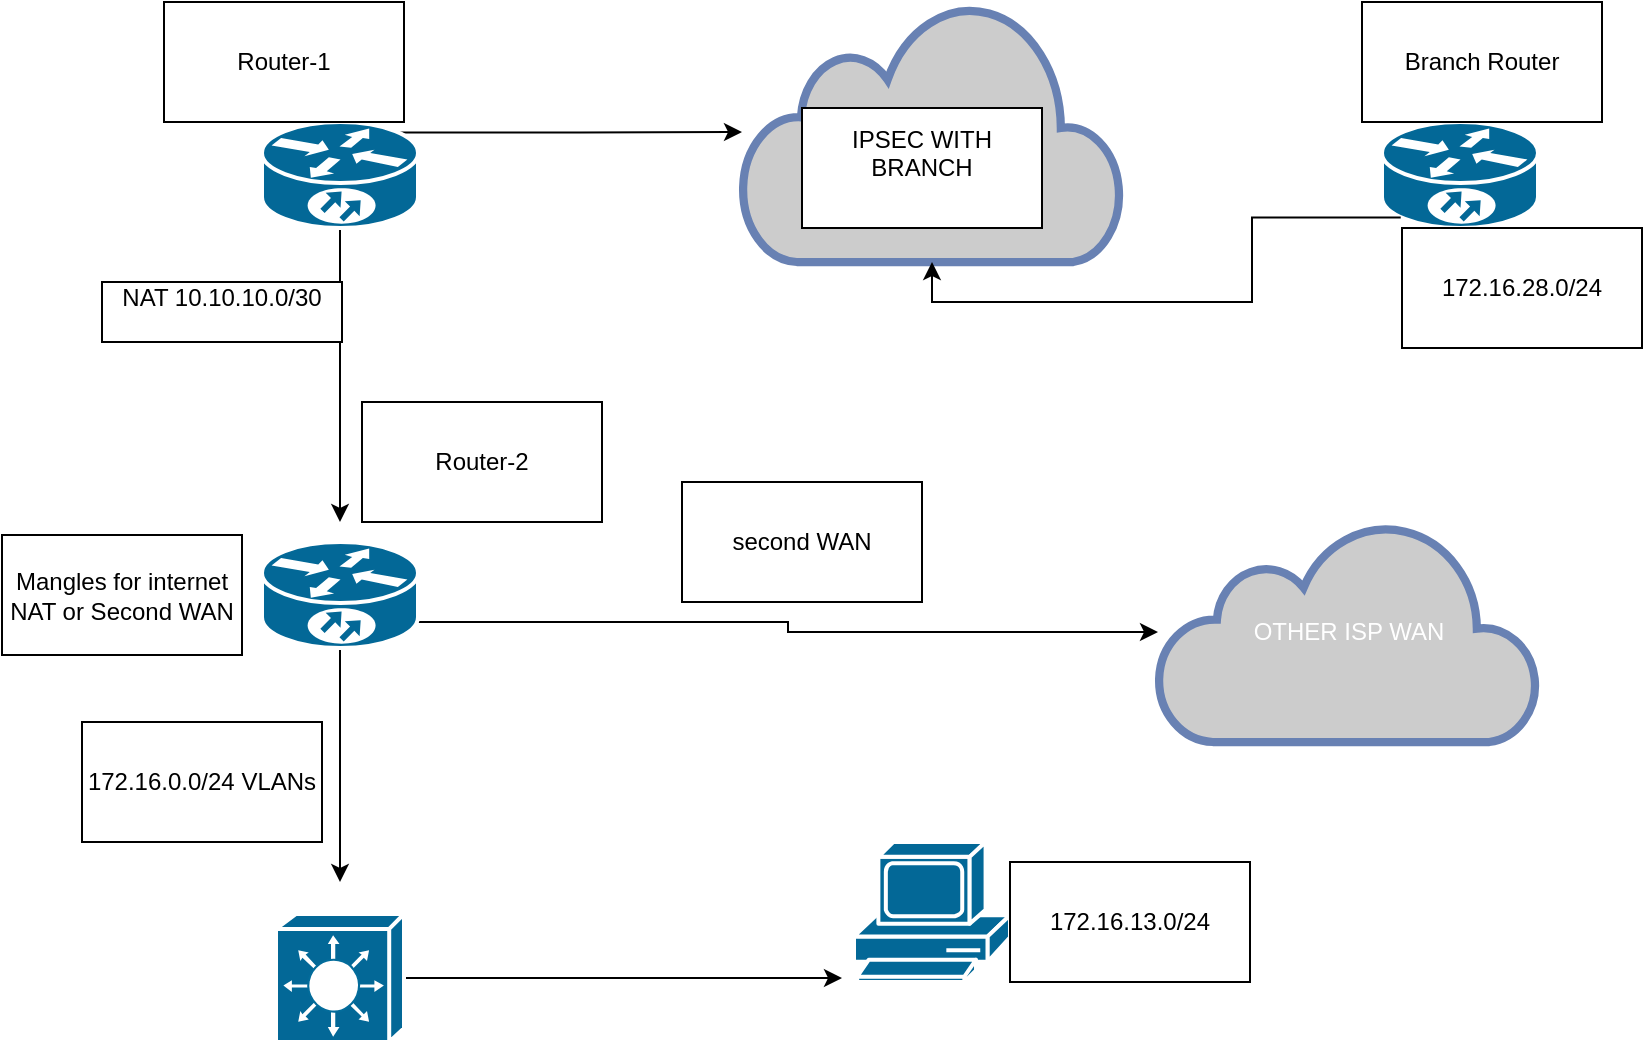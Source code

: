 <mxfile version="25.0.3">
  <diagram name="Page-1" id="CFdCsLWMg9VAJXrINnpR">
    <mxGraphModel dx="2161" dy="656" grid="1" gridSize="10" guides="1" tooltips="1" connect="1" arrows="1" fold="1" page="1" pageScale="1" pageWidth="850" pageHeight="1100" math="0" shadow="0">
      <root>
        <mxCell id="0" />
        <mxCell id="1" parent="0" />
        <mxCell id="9oglRaQjme_YFXIsmbRb-5" style="edgeStyle=orthogonalEdgeStyle;rounded=0;orthogonalLoop=1;jettySize=auto;html=1;exitX=0.5;exitY=1;exitDx=0;exitDy=0;exitPerimeter=0;" edge="1" parent="1" source="9oglRaQjme_YFXIsmbRb-1">
          <mxGeometry relative="1" as="geometry">
            <mxPoint x="149" y="290" as="targetPoint" />
          </mxGeometry>
        </mxCell>
        <mxCell id="9oglRaQjme_YFXIsmbRb-8" style="edgeStyle=orthogonalEdgeStyle;rounded=0;orthogonalLoop=1;jettySize=auto;html=1;exitX=0.88;exitY=0.1;exitDx=0;exitDy=0;exitPerimeter=0;" edge="1" parent="1" source="9oglRaQjme_YFXIsmbRb-1" target="9oglRaQjme_YFXIsmbRb-4">
          <mxGeometry relative="1" as="geometry" />
        </mxCell>
        <mxCell id="9oglRaQjme_YFXIsmbRb-1" value="" style="shape=mxgraph.cisco.routers.10700;sketch=0;html=1;pointerEvents=1;dashed=0;fillColor=#036897;strokeColor=#ffffff;strokeWidth=2;verticalLabelPosition=bottom;verticalAlign=top;align=center;outlineConnect=0;" vertex="1" parent="1">
          <mxGeometry x="110" y="90" width="78" height="53" as="geometry" />
        </mxCell>
        <mxCell id="9oglRaQjme_YFXIsmbRb-14" style="edgeStyle=orthogonalEdgeStyle;rounded=0;orthogonalLoop=1;jettySize=auto;html=1;exitX=0.5;exitY=1;exitDx=0;exitDy=0;exitPerimeter=0;" edge="1" parent="1" source="9oglRaQjme_YFXIsmbRb-2" target="9oglRaQjme_YFXIsmbRb-13">
          <mxGeometry relative="1" as="geometry">
            <Array as="points">
              <mxPoint x="149" y="340" />
              <mxPoint x="373" y="340" />
              <mxPoint x="373" y="345" />
            </Array>
          </mxGeometry>
        </mxCell>
        <mxCell id="9oglRaQjme_YFXIsmbRb-18" style="edgeStyle=orthogonalEdgeStyle;rounded=0;orthogonalLoop=1;jettySize=auto;html=1;exitX=0.5;exitY=1;exitDx=0;exitDy=0;exitPerimeter=0;" edge="1" parent="1" source="9oglRaQjme_YFXIsmbRb-2">
          <mxGeometry relative="1" as="geometry">
            <mxPoint x="149" y="470" as="targetPoint" />
          </mxGeometry>
        </mxCell>
        <mxCell id="9oglRaQjme_YFXIsmbRb-2" value="" style="shape=mxgraph.cisco.routers.10700;sketch=0;html=1;pointerEvents=1;dashed=0;fillColor=#036897;strokeColor=#ffffff;strokeWidth=2;verticalLabelPosition=bottom;verticalAlign=top;align=center;outlineConnect=0;" vertex="1" parent="1">
          <mxGeometry x="110" y="300" width="78" height="53" as="geometry" />
        </mxCell>
        <mxCell id="9oglRaQjme_YFXIsmbRb-3" value="" style="shape=mxgraph.cisco.routers.10700;sketch=0;html=1;pointerEvents=1;dashed=0;fillColor=#036897;strokeColor=#ffffff;strokeWidth=2;verticalLabelPosition=bottom;verticalAlign=top;align=center;outlineConnect=0;" vertex="1" parent="1">
          <mxGeometry x="670" y="90" width="78" height="53" as="geometry" />
        </mxCell>
        <mxCell id="9oglRaQjme_YFXIsmbRb-4" value="" style="html=1;outlineConnect=0;fillColor=#CCCCCC;strokeColor=#6881B3;gradientColor=none;gradientDirection=north;strokeWidth=2;shape=mxgraph.networks.cloud;fontColor=#ffffff;" vertex="1" parent="1">
          <mxGeometry x="350" y="30" width="190" height="130" as="geometry" />
        </mxCell>
        <mxCell id="9oglRaQjme_YFXIsmbRb-6" value="NAT 10.10.10.0/30&lt;div&gt;&lt;br&gt;&lt;/div&gt;" style="whiteSpace=wrap;html=1;" vertex="1" parent="1">
          <mxGeometry x="30" y="170" width="120" height="30" as="geometry" />
        </mxCell>
        <mxCell id="9oglRaQjme_YFXIsmbRb-11" style="edgeStyle=orthogonalEdgeStyle;rounded=0;orthogonalLoop=1;jettySize=auto;html=1;exitX=0.12;exitY=0.9;exitDx=0;exitDy=0;exitPerimeter=0;entryX=0.5;entryY=1;entryDx=0;entryDy=0;entryPerimeter=0;" edge="1" parent="1" source="9oglRaQjme_YFXIsmbRb-3" target="9oglRaQjme_YFXIsmbRb-4">
          <mxGeometry relative="1" as="geometry" />
        </mxCell>
        <mxCell id="9oglRaQjme_YFXIsmbRb-12" value="IPSEC WITH BRANCH&lt;div&gt;&lt;br&gt;&lt;/div&gt;" style="whiteSpace=wrap;html=1;" vertex="1" parent="1">
          <mxGeometry x="380" y="83" width="120" height="60" as="geometry" />
        </mxCell>
        <mxCell id="9oglRaQjme_YFXIsmbRb-13" value="OTHER ISP WAN" style="html=1;outlineConnect=0;fillColor=#CCCCCC;strokeColor=#6881B3;gradientColor=none;gradientDirection=north;strokeWidth=2;shape=mxgraph.networks.cloud;fontColor=#ffffff;" vertex="1" parent="1">
          <mxGeometry x="558" y="290" width="190" height="110" as="geometry" />
        </mxCell>
        <mxCell id="9oglRaQjme_YFXIsmbRb-15" value="second WAN" style="whiteSpace=wrap;html=1;" vertex="1" parent="1">
          <mxGeometry x="320" y="270" width="120" height="60" as="geometry" />
        </mxCell>
        <mxCell id="9oglRaQjme_YFXIsmbRb-16" value="" style="shape=mxgraph.cisco.computers_and_peripherals.pc;sketch=0;html=1;pointerEvents=1;dashed=0;fillColor=#036897;strokeColor=#ffffff;strokeWidth=2;verticalLabelPosition=bottom;verticalAlign=top;align=center;outlineConnect=0;" vertex="1" parent="1">
          <mxGeometry x="406" y="450" width="78" height="70" as="geometry" />
        </mxCell>
        <mxCell id="9oglRaQjme_YFXIsmbRb-21" style="edgeStyle=orthogonalEdgeStyle;rounded=0;orthogonalLoop=1;jettySize=auto;html=1;exitX=1;exitY=0.5;exitDx=0;exitDy=0;exitPerimeter=0;" edge="1" parent="1" source="9oglRaQjme_YFXIsmbRb-17">
          <mxGeometry relative="1" as="geometry">
            <mxPoint x="400" y="518" as="targetPoint" />
          </mxGeometry>
        </mxCell>
        <mxCell id="9oglRaQjme_YFXIsmbRb-17" value="" style="shape=mxgraph.cisco.switches.layer_3_switch;sketch=0;html=1;pointerEvents=1;dashed=0;fillColor=#036897;strokeColor=#ffffff;strokeWidth=2;verticalLabelPosition=bottom;verticalAlign=top;align=center;outlineConnect=0;" vertex="1" parent="1">
          <mxGeometry x="117" y="486" width="64" height="64" as="geometry" />
        </mxCell>
        <mxCell id="9oglRaQjme_YFXIsmbRb-19" value="172.16.0.0/24 VLANs" style="whiteSpace=wrap;html=1;" vertex="1" parent="1">
          <mxGeometry x="20" y="390" width="120" height="60" as="geometry" />
        </mxCell>
        <mxCell id="9oglRaQjme_YFXIsmbRb-20" value="Mangles for internet NAT or Second WAN" style="whiteSpace=wrap;html=1;" vertex="1" parent="1">
          <mxGeometry x="-20" y="296.5" width="120" height="60" as="geometry" />
        </mxCell>
        <mxCell id="9oglRaQjme_YFXIsmbRb-22" value="172.16.13.0/24" style="whiteSpace=wrap;html=1;" vertex="1" parent="1">
          <mxGeometry x="484" y="460" width="120" height="60" as="geometry" />
        </mxCell>
        <mxCell id="9oglRaQjme_YFXIsmbRb-23" value="172.16.28.0/24" style="whiteSpace=wrap;html=1;" vertex="1" parent="1">
          <mxGeometry x="680" y="143" width="120" height="60" as="geometry" />
        </mxCell>
        <mxCell id="9oglRaQjme_YFXIsmbRb-25" value="Router-1" style="whiteSpace=wrap;html=1;" vertex="1" parent="1">
          <mxGeometry x="61" y="30" width="120" height="60" as="geometry" />
        </mxCell>
        <mxCell id="9oglRaQjme_YFXIsmbRb-26" value="Router-2" style="whiteSpace=wrap;html=1;" vertex="1" parent="1">
          <mxGeometry x="160" y="230" width="120" height="60" as="geometry" />
        </mxCell>
        <mxCell id="9oglRaQjme_YFXIsmbRb-27" value="Branch Router" style="whiteSpace=wrap;html=1;" vertex="1" parent="1">
          <mxGeometry x="660" y="30" width="120" height="60" as="geometry" />
        </mxCell>
      </root>
    </mxGraphModel>
  </diagram>
</mxfile>

